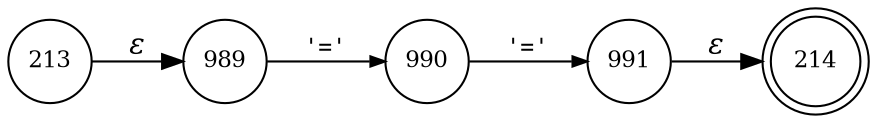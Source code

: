 digraph ATN {
rankdir=LR;
s214[fontsize=11, label="214", shape=doublecircle, fixedsize=true, width=.6];
s213[fontsize=11,label="213", shape=circle, fixedsize=true, width=.55, peripheries=1];
s989[fontsize=11,label="989", shape=circle, fixedsize=true, width=.55, peripheries=1];
s990[fontsize=11,label="990", shape=circle, fixedsize=true, width=.55, peripheries=1];
s991[fontsize=11,label="991", shape=circle, fixedsize=true, width=.55, peripheries=1];
s213 -> s989 [fontname="Times-Italic", label="&epsilon;"];
s989 -> s990 [fontsize=11, fontname="Courier", arrowsize=.7, label = "'='", arrowhead = normal];
s990 -> s991 [fontsize=11, fontname="Courier", arrowsize=.7, label = "'='", arrowhead = normal];
s991 -> s214 [fontname="Times-Italic", label="&epsilon;"];
}